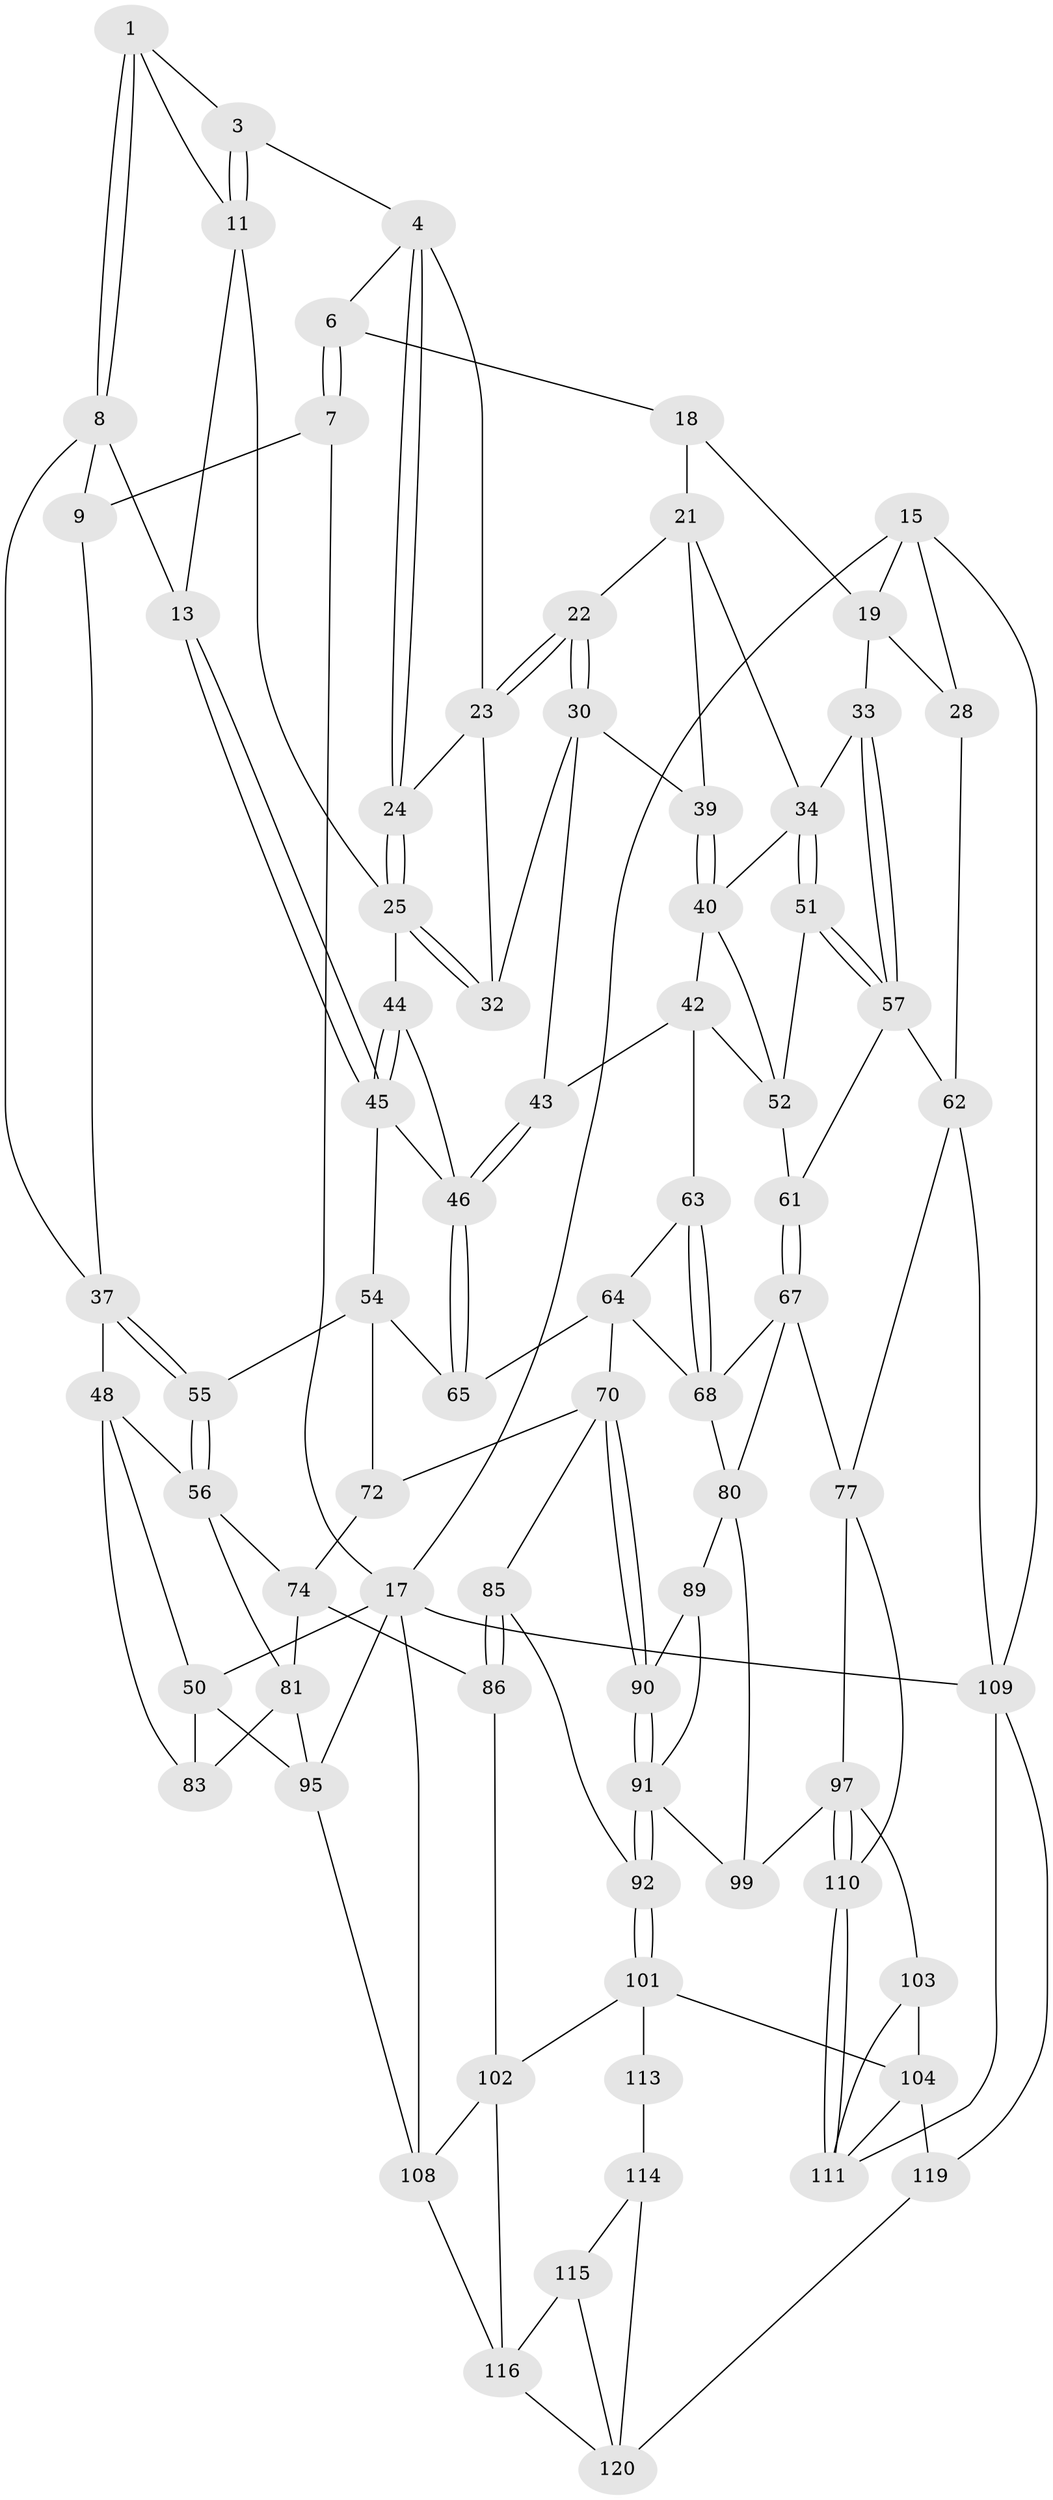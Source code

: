 // Generated by graph-tools (version 1.1) at 2025/52/02/27/25 19:52:44]
// undirected, 76 vertices, 163 edges
graph export_dot {
graph [start="1"]
  node [color=gray90,style=filled];
  1 [pos="+0.38545344566937745+0",super="+2"];
  3 [pos="+0.586580105609904+0.03929139297351056"];
  4 [pos="+0.6245066311268056+0.018311209166134323",super="+5"];
  6 [pos="+0.70957498608889+0"];
  7 [pos="+0.3835961043771755+0",super="+10"];
  8 [pos="+0.344339797723853+0.05078217196545719",super="+14"];
  9 [pos="+0.1430752669855918+0.06545329529786133"];
  11 [pos="+0.4838491058779537+0.10694839690440205",super="+12"];
  13 [pos="+0.369230513169072+0.18651150579827588"];
  15 [pos="+0.9712290294870278+0",super="+16"];
  17 [pos="+0+0",super="+96"];
  18 [pos="+0.7423321205466832+0",super="+20"];
  19 [pos="+0.9454176714690626+0.08708407174986273",super="+29"];
  21 [pos="+0.8477972965676714+0.12389524612072204",super="+36"];
  22 [pos="+0.7683405962374958+0.1373944528450924"];
  23 [pos="+0.7117384550378693+0.08034753659686947",super="+27"];
  24 [pos="+0.5951122890055058+0.15137057974729037"];
  25 [pos="+0.579523846535073+0.18667995035319446",super="+26"];
  28 [pos="+1+0.18130146179210446"];
  30 [pos="+0.7514081319784102+0.19797098225026652",super="+31"];
  32 [pos="+0.6422420783764758+0.24417263087842664"];
  33 [pos="+0.9888483007513446+0.2264621684102667"];
  34 [pos="+0.9293459262126729+0.22439236436364016",super="+35"];
  37 [pos="+0.35256508563403866+0.18722684195543246",super="+38"];
  39 [pos="+0.7873110254849458+0.21456847578632662"];
  40 [pos="+0.8286704496817255+0.2474918484928168",super="+41"];
  42 [pos="+0.699272420762512+0.32209147849837155",super="+59"];
  43 [pos="+0.6612958431655604+0.29228198631166624"];
  44 [pos="+0.5003496191863449+0.2610421338263016"];
  45 [pos="+0.43186852897047784+0.32947239865128736",super="+53"];
  46 [pos="+0.5929926619580428+0.34046778333838706",super="+47"];
  48 [pos="+0.062360139202470015+0.42143216718108545",super="+49"];
  50 [pos="+0+0.41372347348018873",super="+94"];
  51 [pos="+0.8772334044443842+0.3071526162079866"];
  52 [pos="+0.8455289518973264+0.30723585758132643",super="+58"];
  54 [pos="+0.4565089889881005+0.4280827683657029",super="+66"];
  55 [pos="+0.2723088141259384+0.4053577128079041"];
  56 [pos="+0.1538441692193631+0.45396084966838157",super="+75"];
  57 [pos="+0.9350515224243775+0.3639299714549568",super="+60"];
  61 [pos="+0.9121894783020421+0.46878112702793856"];
  62 [pos="+1+0.565052424362835",super="+76"];
  63 [pos="+0.7330255081918017+0.450863950486552"];
  64 [pos="+0.6670067513093577+0.47354144702502426",super="+69"];
  65 [pos="+0.5465113056509517+0.3959081060254075"];
  67 [pos="+0.8505283925880508+0.5533336319144565",super="+79"];
  68 [pos="+0.7380132605324252+0.5311472709105326",super="+73"];
  70 [pos="+0.5883546795695392+0.5899445110418294",super="+71"];
  72 [pos="+0.48477727194615566+0.5484884701469311"];
  74 [pos="+0.2788023426331734+0.5871857618469118",super="+84"];
  77 [pos="+1+0.7150191600736492",super="+78"];
  80 [pos="+0.7548815041942777+0.6311193261216861",super="+88"];
  81 [pos="+0.15593940395706016+0.7401896337915287",super="+82"];
  83 [pos="+0.10080107251990289+0.7461300258980681"];
  85 [pos="+0.48099491193655197+0.596428167431064",super="+93"];
  86 [pos="+0.3838583099380024+0.7327643703566462",super="+87"];
  89 [pos="+0.709107590788779+0.69214454116443"];
  90 [pos="+0.6175440743180444+0.6894840670851163"];
  91 [pos="+0.5913831982244812+0.795566669060762",super="+100"];
  92 [pos="+0.5875050682170176+0.8030176091153124"];
  95 [pos="+0+0.9748593668001646",super="+106"];
  97 [pos="+0.8117009426813809+0.8117123301099791",super="+98"];
  99 [pos="+0.7657155618999056+0.7694336248822279"];
  101 [pos="+0.5866823884209615+0.8141162652910514",super="+105"];
  102 [pos="+0.3495636090363618+0.7857223279705525",super="+107"];
  103 [pos="+0.7501997014571417+0.8479539299740531"];
  104 [pos="+0.6160265426415072+0.8533237341883948",super="+118"];
  108 [pos="+0.1995363449698482+0.881119359984906",super="+117"];
  109 [pos="+1+1",super="+123"];
  110 [pos="+0.9022150138307249+0.8508761159008873"];
  111 [pos="+0.8362461283326088+1",super="+112"];
  113 [pos="+0.5844911151939857+0.8633503623479775"];
  114 [pos="+0.3987575215176758+0.9021724123456195",super="+121"];
  115 [pos="+0.36887912801746403+0.8826729539730531"];
  116 [pos="+0.34618748606720284+0.8628201857565189",super="+122"];
  119 [pos="+0.7182042173151997+1"];
  120 [pos="+0.5288154794298007+1",super="+124"];
  1 -- 8;
  1 -- 8;
  1 -- 3;
  1 -- 11;
  3 -- 4;
  3 -- 11;
  3 -- 11;
  4 -- 24;
  4 -- 24;
  4 -- 6;
  4 -- 23;
  6 -- 7;
  6 -- 7;
  6 -- 18;
  7 -- 9;
  7 -- 17;
  8 -- 9;
  8 -- 37;
  8 -- 13;
  9 -- 37;
  11 -- 13;
  11 -- 25;
  13 -- 45;
  13 -- 45;
  15 -- 19;
  15 -- 17;
  15 -- 28;
  15 -- 109;
  17 -- 50;
  17 -- 109;
  17 -- 95;
  17 -- 108;
  18 -- 19;
  18 -- 21;
  19 -- 33;
  19 -- 28;
  21 -- 22;
  21 -- 39;
  21 -- 34;
  22 -- 23;
  22 -- 23;
  22 -- 30;
  22 -- 30;
  23 -- 24;
  23 -- 32;
  24 -- 25;
  24 -- 25;
  25 -- 32;
  25 -- 32;
  25 -- 44;
  28 -- 62;
  30 -- 39;
  30 -- 32;
  30 -- 43;
  33 -- 34;
  33 -- 57;
  33 -- 57;
  34 -- 51;
  34 -- 51;
  34 -- 40;
  37 -- 55;
  37 -- 55;
  37 -- 48;
  39 -- 40;
  39 -- 40;
  40 -- 42;
  40 -- 52;
  42 -- 43;
  42 -- 63;
  42 -- 52;
  43 -- 46;
  43 -- 46;
  44 -- 45;
  44 -- 45;
  44 -- 46;
  45 -- 54;
  45 -- 46;
  46 -- 65;
  46 -- 65;
  48 -- 56;
  48 -- 50;
  48 -- 83;
  50 -- 83;
  50 -- 95;
  51 -- 52;
  51 -- 57;
  51 -- 57;
  52 -- 61;
  54 -- 55;
  54 -- 72;
  54 -- 65;
  55 -- 56;
  55 -- 56;
  56 -- 81;
  56 -- 74;
  57 -- 61;
  57 -- 62;
  61 -- 67;
  61 -- 67;
  62 -- 77;
  62 -- 109;
  63 -- 64;
  63 -- 68;
  63 -- 68;
  64 -- 65;
  64 -- 70;
  64 -- 68;
  67 -- 68;
  67 -- 80;
  67 -- 77;
  68 -- 80;
  70 -- 90;
  70 -- 90;
  70 -- 72;
  70 -- 85;
  72 -- 74;
  74 -- 81;
  74 -- 86;
  77 -- 110;
  77 -- 97;
  80 -- 89;
  80 -- 99;
  81 -- 83;
  81 -- 95;
  85 -- 86 [weight=2];
  85 -- 86;
  85 -- 92;
  86 -- 102;
  89 -- 90;
  89 -- 91;
  90 -- 91;
  90 -- 91;
  91 -- 92;
  91 -- 92;
  91 -- 99;
  92 -- 101;
  92 -- 101;
  95 -- 108;
  97 -- 110;
  97 -- 110;
  97 -- 99;
  97 -- 103;
  101 -- 102;
  101 -- 104;
  101 -- 113;
  102 -- 108;
  102 -- 116;
  103 -- 104;
  103 -- 111;
  104 -- 119;
  104 -- 111;
  108 -- 116;
  109 -- 119;
  109 -- 111;
  110 -- 111;
  110 -- 111;
  113 -- 114 [weight=2];
  114 -- 115;
  114 -- 120;
  115 -- 116;
  115 -- 120;
  116 -- 120;
  119 -- 120;
}
